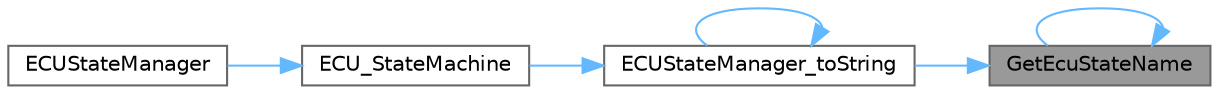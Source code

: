 digraph "GetEcuStateName"
{
 // LATEX_PDF_SIZE
  bgcolor="transparent";
  edge [fontname=Helvetica,fontsize=10,labelfontname=Helvetica,labelfontsize=10];
  node [fontname=Helvetica,fontsize=10,shape=box,height=0.2,width=0.4];
  rankdir="RL";
  Node1 [id="Node000001",label="GetEcuStateName",height=0.2,width=0.4,color="gray40", fillcolor="grey60", style="filled", fontcolor="black",tooltip="Gets the string representation of an ECU state."];
  Node1 -> Node2 [id="edge1_Node000001_Node000002",dir="back",color="steelblue1",style="solid",tooltip=" "];
  Node2 [id="Node000002",label="ECUStateManager_toString",height=0.2,width=0.4,color="grey40", fillcolor="white", style="filled",URL="$_e_c_u_state_manager__to_string_helper_8c.html#ac94af5b13dde59428bd912a431ba1e6f",tooltip="Converts ECU state manager data to a string representation."];
  Node2 -> Node3 [id="edge2_Node000002_Node000003",dir="back",color="steelblue1",style="solid",tooltip=" "];
  Node3 [id="Node000003",label="ECU_StateMachine",height=0.2,width=0.4,color="grey40", fillcolor="white", style="filled",URL="$_e_c_u_state_manager_8c.html#a3fd37a51fc1061a5b3543b99874728d3",tooltip="Executes the ECU state machine."];
  Node3 -> Node4 [id="edge3_Node000003_Node000004",dir="back",color="steelblue1",style="solid",tooltip=" "];
  Node4 [id="Node000004",label="ECUStateManager",height=0.2,width=0.4,color="grey40", fillcolor="white", style="filled",URL="$_e_c_u_state_manager_8c.html#a7764171fe81dec190c6942811cf616f6",tooltip="Main function to manage ECU states."];
  Node2 -> Node2 [id="edge4_Node000002_Node000002",dir="back",color="steelblue1",style="solid",tooltip=" "];
  Node1 -> Node1 [id="edge5_Node000001_Node000001",dir="back",color="steelblue1",style="solid",tooltip=" "];
}
